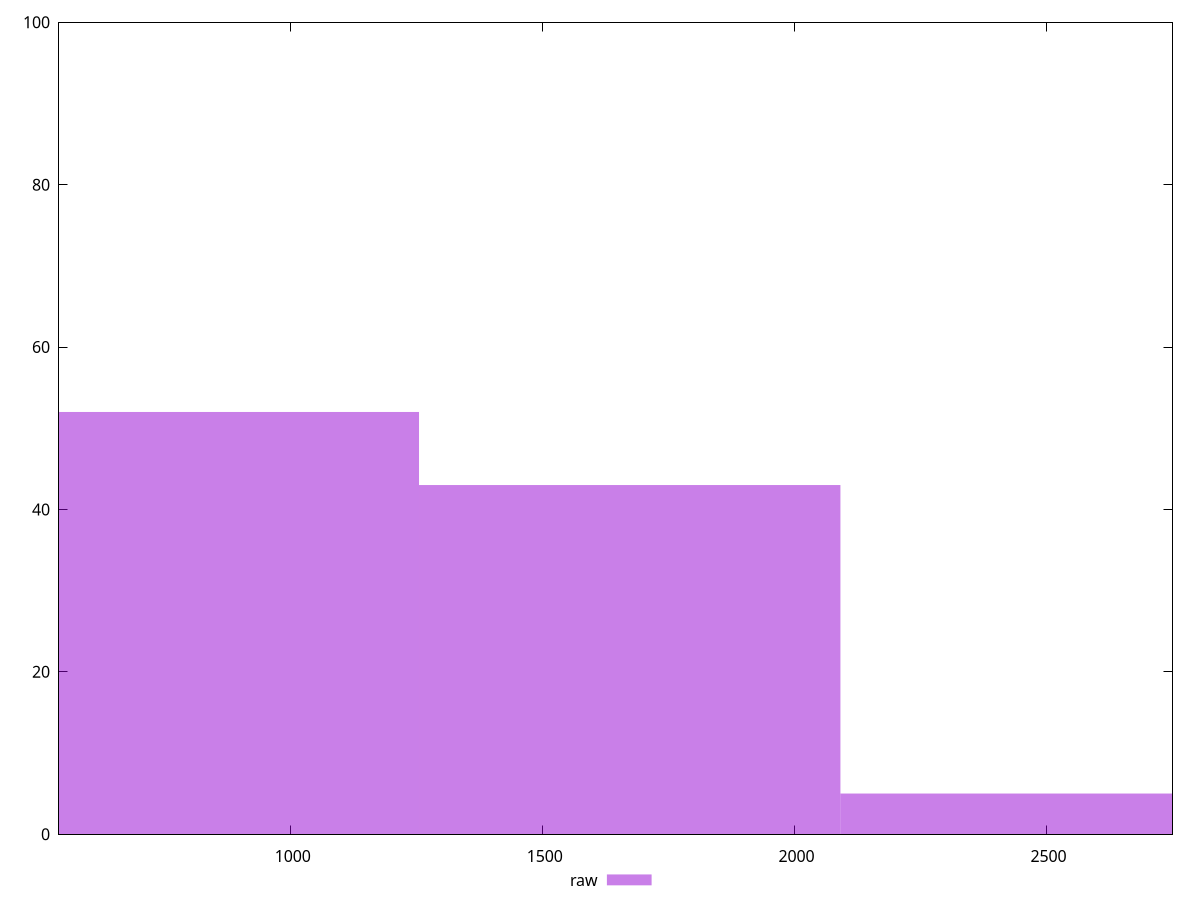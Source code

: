 reset

$raw <<EOF
1672.7275723188563 43
836.3637861594282 52
2509.0913584782847 5
EOF

set key outside below
set boxwidth 836.3637861594282
set xrange [540:2750]
set yrange [0:100]
set trange [0:100]
set style fill transparent solid 0.5 noborder
set terminal svg size 640, 490 enhanced background rgb 'white'
set output "reports/report_00028_2021-02-24T12-49-42.674Z/uses-http2/samples/agenda/raw/histogram.svg"

plot $raw title "raw" with boxes

reset
